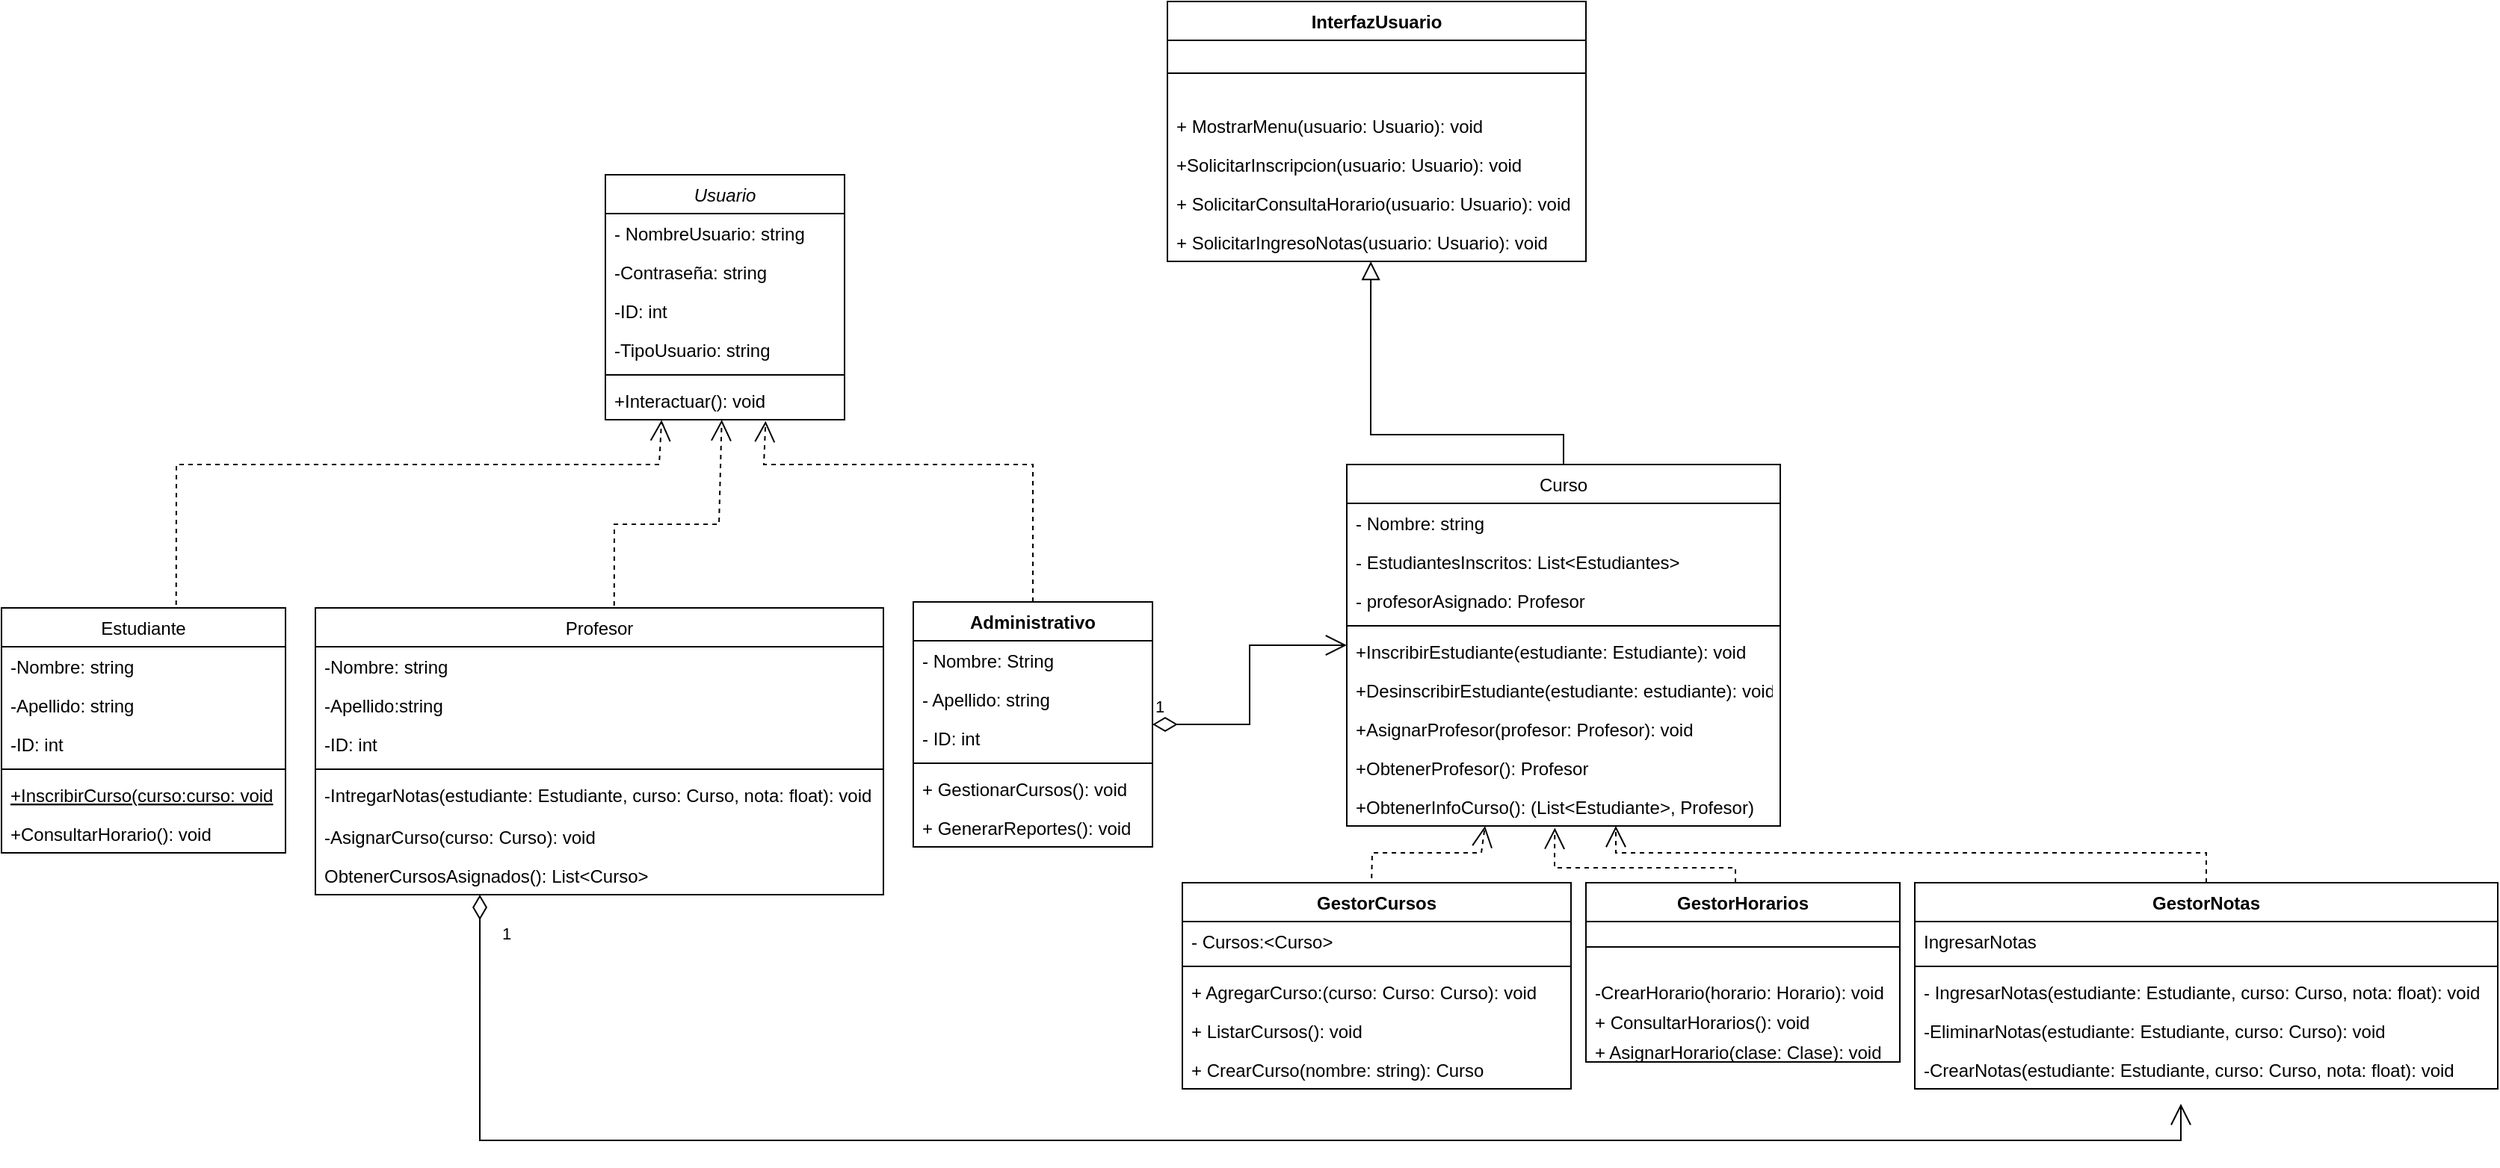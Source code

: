 <mxfile version="23.1.5" type="device">
  <diagram id="C5RBs43oDa-KdzZeNtuy" name="Page-1">
    <mxGraphModel dx="2159" dy="1775" grid="1" gridSize="10" guides="1" tooltips="1" connect="1" arrows="1" fold="1" page="1" pageScale="1" pageWidth="827" pageHeight="1169" math="0" shadow="0">
      <root>
        <mxCell id="WIyWlLk6GJQsqaUBKTNV-0" />
        <mxCell id="WIyWlLk6GJQsqaUBKTNV-1" parent="WIyWlLk6GJQsqaUBKTNV-0" />
        <mxCell id="zkfFHV4jXpPFQw0GAbJ--0" value="Usuario" style="swimlane;fontStyle=2;align=center;verticalAlign=top;childLayout=stackLayout;horizontal=1;startSize=26;horizontalStack=0;resizeParent=1;resizeLast=0;collapsible=1;marginBottom=0;rounded=0;shadow=0;strokeWidth=1;" parent="WIyWlLk6GJQsqaUBKTNV-1" vertex="1">
          <mxGeometry x="254" y="66" width="160" height="164" as="geometry">
            <mxRectangle x="270" y="60" width="160" height="26" as="alternateBounds" />
          </mxGeometry>
        </mxCell>
        <mxCell id="zkfFHV4jXpPFQw0GAbJ--1" value="- NombreUsuario: string" style="text;align=left;verticalAlign=top;spacingLeft=4;spacingRight=4;overflow=hidden;rotatable=0;points=[[0,0.5],[1,0.5]];portConstraint=eastwest;" parent="zkfFHV4jXpPFQw0GAbJ--0" vertex="1">
          <mxGeometry y="26" width="160" height="26" as="geometry" />
        </mxCell>
        <mxCell id="zkfFHV4jXpPFQw0GAbJ--2" value="-Contraseña: string" style="text;align=left;verticalAlign=top;spacingLeft=4;spacingRight=4;overflow=hidden;rotatable=0;points=[[0,0.5],[1,0.5]];portConstraint=eastwest;rounded=0;shadow=0;html=0;" parent="zkfFHV4jXpPFQw0GAbJ--0" vertex="1">
          <mxGeometry y="52" width="160" height="26" as="geometry" />
        </mxCell>
        <mxCell id="zkfFHV4jXpPFQw0GAbJ--3" value="-ID: int" style="text;align=left;verticalAlign=top;spacingLeft=4;spacingRight=4;overflow=hidden;rotatable=0;points=[[0,0.5],[1,0.5]];portConstraint=eastwest;rounded=0;shadow=0;html=0;" parent="zkfFHV4jXpPFQw0GAbJ--0" vertex="1">
          <mxGeometry y="78" width="160" height="26" as="geometry" />
        </mxCell>
        <mxCell id="zkfFHV4jXpPFQw0GAbJ--5" value="-TipoUsuario: string" style="text;align=left;verticalAlign=top;spacingLeft=4;spacingRight=4;overflow=hidden;rotatable=0;points=[[0,0.5],[1,0.5]];portConstraint=eastwest;" parent="zkfFHV4jXpPFQw0GAbJ--0" vertex="1">
          <mxGeometry y="104" width="160" height="26" as="geometry" />
        </mxCell>
        <mxCell id="zkfFHV4jXpPFQw0GAbJ--4" value="" style="line;html=1;strokeWidth=1;align=left;verticalAlign=middle;spacingTop=-1;spacingLeft=3;spacingRight=3;rotatable=0;labelPosition=right;points=[];portConstraint=eastwest;" parent="zkfFHV4jXpPFQw0GAbJ--0" vertex="1">
          <mxGeometry y="130" width="160" height="8" as="geometry" />
        </mxCell>
        <mxCell id="xNR2Bpcfz-eEqdPO-E-2-5" value="+Interactuar(): void" style="text;align=left;verticalAlign=top;spacingLeft=4;spacingRight=4;overflow=hidden;rotatable=0;points=[[0,0.5],[1,0.5]];portConstraint=eastwest;rounded=0;shadow=0;html=0;" parent="zkfFHV4jXpPFQw0GAbJ--0" vertex="1">
          <mxGeometry y="138" width="160" height="26" as="geometry" />
        </mxCell>
        <mxCell id="zkfFHV4jXpPFQw0GAbJ--6" value="Estudiante" style="swimlane;fontStyle=0;align=center;verticalAlign=top;childLayout=stackLayout;horizontal=1;startSize=26;horizontalStack=0;resizeParent=1;resizeLast=0;collapsible=1;marginBottom=0;rounded=0;shadow=0;strokeWidth=1;" parent="WIyWlLk6GJQsqaUBKTNV-1" vertex="1">
          <mxGeometry x="-150" y="356" width="190" height="164" as="geometry">
            <mxRectangle x="130" y="380" width="160" height="26" as="alternateBounds" />
          </mxGeometry>
        </mxCell>
        <mxCell id="zkfFHV4jXpPFQw0GAbJ--7" value="-Nombre: string" style="text;align=left;verticalAlign=top;spacingLeft=4;spacingRight=4;overflow=hidden;rotatable=0;points=[[0,0.5],[1,0.5]];portConstraint=eastwest;" parent="zkfFHV4jXpPFQw0GAbJ--6" vertex="1">
          <mxGeometry y="26" width="190" height="26" as="geometry" />
        </mxCell>
        <mxCell id="zkfFHV4jXpPFQw0GAbJ--8" value="-Apellido: string" style="text;align=left;verticalAlign=top;spacingLeft=4;spacingRight=4;overflow=hidden;rotatable=0;points=[[0,0.5],[1,0.5]];portConstraint=eastwest;rounded=0;shadow=0;html=0;" parent="zkfFHV4jXpPFQw0GAbJ--6" vertex="1">
          <mxGeometry y="52" width="190" height="26" as="geometry" />
        </mxCell>
        <mxCell id="zkfFHV4jXpPFQw0GAbJ--11" value="-ID: int" style="text;align=left;verticalAlign=top;spacingLeft=4;spacingRight=4;overflow=hidden;rotatable=0;points=[[0,0.5],[1,0.5]];portConstraint=eastwest;" parent="zkfFHV4jXpPFQw0GAbJ--6" vertex="1">
          <mxGeometry y="78" width="190" height="26" as="geometry" />
        </mxCell>
        <mxCell id="zkfFHV4jXpPFQw0GAbJ--9" value="" style="line;html=1;strokeWidth=1;align=left;verticalAlign=middle;spacingTop=-1;spacingLeft=3;spacingRight=3;rotatable=0;labelPosition=right;points=[];portConstraint=eastwest;" parent="zkfFHV4jXpPFQw0GAbJ--6" vertex="1">
          <mxGeometry y="104" width="190" height="8" as="geometry" />
        </mxCell>
        <mxCell id="zkfFHV4jXpPFQw0GAbJ--10" value="+InscribirCurso(curso:curso: void" style="text;align=left;verticalAlign=top;spacingLeft=4;spacingRight=4;overflow=hidden;rotatable=0;points=[[0,0.5],[1,0.5]];portConstraint=eastwest;fontStyle=4" parent="zkfFHV4jXpPFQw0GAbJ--6" vertex="1">
          <mxGeometry y="112" width="190" height="26" as="geometry" />
        </mxCell>
        <mxCell id="xNR2Bpcfz-eEqdPO-E-2-10" value="+ConsultarHorario(): void" style="text;align=left;verticalAlign=top;spacingLeft=4;spacingRight=4;overflow=hidden;rotatable=0;points=[[0,0.5],[1,0.5]];portConstraint=eastwest;" parent="zkfFHV4jXpPFQw0GAbJ--6" vertex="1">
          <mxGeometry y="138" width="190" height="26" as="geometry" />
        </mxCell>
        <mxCell id="zkfFHV4jXpPFQw0GAbJ--13" value="Profesor" style="swimlane;fontStyle=0;align=center;verticalAlign=top;childLayout=stackLayout;horizontal=1;startSize=26;horizontalStack=0;resizeParent=1;resizeLast=0;collapsible=1;marginBottom=0;rounded=0;shadow=0;strokeWidth=1;" parent="WIyWlLk6GJQsqaUBKTNV-1" vertex="1">
          <mxGeometry x="60" y="356" width="380" height="192" as="geometry">
            <mxRectangle x="340" y="380" width="170" height="26" as="alternateBounds" />
          </mxGeometry>
        </mxCell>
        <mxCell id="zkfFHV4jXpPFQw0GAbJ--14" value="-Nombre: string" style="text;align=left;verticalAlign=top;spacingLeft=4;spacingRight=4;overflow=hidden;rotatable=0;points=[[0,0.5],[1,0.5]];portConstraint=eastwest;" parent="zkfFHV4jXpPFQw0GAbJ--13" vertex="1">
          <mxGeometry y="26" width="380" height="26" as="geometry" />
        </mxCell>
        <mxCell id="xNR2Bpcfz-eEqdPO-E-2-9" value="-Apellido:string" style="text;align=left;verticalAlign=top;spacingLeft=4;spacingRight=4;overflow=hidden;rotatable=0;points=[[0,0.5],[1,0.5]];portConstraint=eastwest;" parent="zkfFHV4jXpPFQw0GAbJ--13" vertex="1">
          <mxGeometry y="52" width="380" height="26" as="geometry" />
        </mxCell>
        <mxCell id="xNR2Bpcfz-eEqdPO-E-2-8" value="-ID: int" style="text;align=left;verticalAlign=top;spacingLeft=4;spacingRight=4;overflow=hidden;rotatable=0;points=[[0,0.5],[1,0.5]];portConstraint=eastwest;" parent="zkfFHV4jXpPFQw0GAbJ--13" vertex="1">
          <mxGeometry y="78" width="380" height="26" as="geometry" />
        </mxCell>
        <mxCell id="zkfFHV4jXpPFQw0GAbJ--15" value="" style="line;html=1;strokeWidth=1;align=left;verticalAlign=middle;spacingTop=-1;spacingLeft=3;spacingRight=3;rotatable=0;labelPosition=right;points=[];portConstraint=eastwest;" parent="zkfFHV4jXpPFQw0GAbJ--13" vertex="1">
          <mxGeometry y="104" width="380" height="8" as="geometry" />
        </mxCell>
        <mxCell id="xNR2Bpcfz-eEqdPO-E-2-7" value="-IntregarNotas(estudiante: Estudiante, curso: Curso, nota: float): void" style="text;align=left;verticalAlign=top;spacingLeft=4;spacingRight=4;overflow=hidden;rotatable=0;points=[[0,0.5],[1,0.5]];portConstraint=eastwest;" parent="zkfFHV4jXpPFQw0GAbJ--13" vertex="1">
          <mxGeometry y="112" width="380" height="28" as="geometry" />
        </mxCell>
        <mxCell id="xNR2Bpcfz-eEqdPO-E-2-78" value="-AsignarCurso(curso: Curso): void" style="text;align=left;verticalAlign=top;spacingLeft=4;spacingRight=4;overflow=hidden;rotatable=0;points=[[0,0.5],[1,0.5]];portConstraint=eastwest;" parent="zkfFHV4jXpPFQw0GAbJ--13" vertex="1">
          <mxGeometry y="140" width="380" height="26" as="geometry" />
        </mxCell>
        <mxCell id="xNR2Bpcfz-eEqdPO-E-2-79" value="ObtenerCursosAsignados(): List&lt;Curso&gt;" style="text;align=left;verticalAlign=top;spacingLeft=4;spacingRight=4;overflow=hidden;rotatable=0;points=[[0,0.5],[1,0.5]];portConstraint=eastwest;" parent="zkfFHV4jXpPFQw0GAbJ--13" vertex="1">
          <mxGeometry y="166" width="380" height="26" as="geometry" />
        </mxCell>
        <mxCell id="zkfFHV4jXpPFQw0GAbJ--17" value="Curso" style="swimlane;fontStyle=0;align=center;verticalAlign=top;childLayout=stackLayout;horizontal=1;startSize=26;horizontalStack=0;resizeParent=1;resizeLast=0;collapsible=1;marginBottom=0;rounded=0;shadow=0;strokeWidth=1;" parent="WIyWlLk6GJQsqaUBKTNV-1" vertex="1">
          <mxGeometry x="750" y="260" width="290" height="242" as="geometry">
            <mxRectangle x="550" y="140" width="160" height="26" as="alternateBounds" />
          </mxGeometry>
        </mxCell>
        <mxCell id="zkfFHV4jXpPFQw0GAbJ--18" value="- Nombre: string" style="text;align=left;verticalAlign=top;spacingLeft=4;spacingRight=4;overflow=hidden;rotatable=0;points=[[0,0.5],[1,0.5]];portConstraint=eastwest;" parent="zkfFHV4jXpPFQw0GAbJ--17" vertex="1">
          <mxGeometry y="26" width="290" height="26" as="geometry" />
        </mxCell>
        <mxCell id="zkfFHV4jXpPFQw0GAbJ--19" value="- EstudiantesInscritos: List&lt;Estudiantes&gt;" style="text;align=left;verticalAlign=top;spacingLeft=4;spacingRight=4;overflow=hidden;rotatable=0;points=[[0,0.5],[1,0.5]];portConstraint=eastwest;rounded=0;shadow=0;html=0;" parent="zkfFHV4jXpPFQw0GAbJ--17" vertex="1">
          <mxGeometry y="52" width="290" height="26" as="geometry" />
        </mxCell>
        <mxCell id="xNR2Bpcfz-eEqdPO-E-2-75" value="- profesorAsignado: Profesor" style="text;align=left;verticalAlign=top;spacingLeft=4;spacingRight=4;overflow=hidden;rotatable=0;points=[[0,0.5],[1,0.5]];portConstraint=eastwest;rounded=0;shadow=0;html=0;" parent="zkfFHV4jXpPFQw0GAbJ--17" vertex="1">
          <mxGeometry y="78" width="290" height="26" as="geometry" />
        </mxCell>
        <mxCell id="zkfFHV4jXpPFQw0GAbJ--23" value="" style="line;html=1;strokeWidth=1;align=left;verticalAlign=middle;spacingTop=-1;spacingLeft=3;spacingRight=3;rotatable=0;labelPosition=right;points=[];portConstraint=eastwest;" parent="zkfFHV4jXpPFQw0GAbJ--17" vertex="1">
          <mxGeometry y="104" width="290" height="8" as="geometry" />
        </mxCell>
        <mxCell id="zkfFHV4jXpPFQw0GAbJ--24" value="+InscribirEstudiante(estudiante: Estudiante): void" style="text;align=left;verticalAlign=top;spacingLeft=4;spacingRight=4;overflow=hidden;rotatable=0;points=[[0,0.5],[1,0.5]];portConstraint=eastwest;" parent="zkfFHV4jXpPFQw0GAbJ--17" vertex="1">
          <mxGeometry y="112" width="290" height="26" as="geometry" />
        </mxCell>
        <mxCell id="zkfFHV4jXpPFQw0GAbJ--25" value="+DesinscribirEstudiante(estudiante: estudiante): void" style="text;align=left;verticalAlign=top;spacingLeft=4;spacingRight=4;overflow=hidden;rotatable=0;points=[[0,0.5],[1,0.5]];portConstraint=eastwest;" parent="zkfFHV4jXpPFQw0GAbJ--17" vertex="1">
          <mxGeometry y="138" width="290" height="26" as="geometry" />
        </mxCell>
        <mxCell id="xNR2Bpcfz-eEqdPO-E-2-76" value="+AsignarProfesor(profesor: Profesor): void" style="text;align=left;verticalAlign=top;spacingLeft=4;spacingRight=4;overflow=hidden;rotatable=0;points=[[0,0.5],[1,0.5]];portConstraint=eastwest;" parent="zkfFHV4jXpPFQw0GAbJ--17" vertex="1">
          <mxGeometry y="164" width="290" height="26" as="geometry" />
        </mxCell>
        <mxCell id="xNR2Bpcfz-eEqdPO-E-2-77" value="+ObtenerProfesor(): Profesor" style="text;align=left;verticalAlign=top;spacingLeft=4;spacingRight=4;overflow=hidden;rotatable=0;points=[[0,0.5],[1,0.5]];portConstraint=eastwest;" parent="zkfFHV4jXpPFQw0GAbJ--17" vertex="1">
          <mxGeometry y="190" width="290" height="26" as="geometry" />
        </mxCell>
        <mxCell id="xNR2Bpcfz-eEqdPO-E-2-80" value="+ObtenerInfoCurso(): (List&lt;Estudiante&gt;, Profesor)" style="text;align=left;verticalAlign=top;spacingLeft=4;spacingRight=4;overflow=hidden;rotatable=0;points=[[0,0.5],[1,0.5]];portConstraint=eastwest;" parent="zkfFHV4jXpPFQw0GAbJ--17" vertex="1">
          <mxGeometry y="216" width="290" height="26" as="geometry" />
        </mxCell>
        <mxCell id="xNR2Bpcfz-eEqdPO-E-2-11" value="Administrativo" style="swimlane;fontStyle=1;align=center;verticalAlign=top;childLayout=stackLayout;horizontal=1;startSize=26;horizontalStack=0;resizeParent=1;resizeParentMax=0;resizeLast=0;collapsible=1;marginBottom=0;whiteSpace=wrap;html=1;" parent="WIyWlLk6GJQsqaUBKTNV-1" vertex="1">
          <mxGeometry x="460" y="352" width="160" height="164" as="geometry" />
        </mxCell>
        <mxCell id="xNR2Bpcfz-eEqdPO-E-2-12" value="- Nombre: String" style="text;strokeColor=none;fillColor=none;align=left;verticalAlign=top;spacingLeft=4;spacingRight=4;overflow=hidden;rotatable=0;points=[[0,0.5],[1,0.5]];portConstraint=eastwest;whiteSpace=wrap;html=1;" parent="xNR2Bpcfz-eEqdPO-E-2-11" vertex="1">
          <mxGeometry y="26" width="160" height="26" as="geometry" />
        </mxCell>
        <mxCell id="xNR2Bpcfz-eEqdPO-E-2-15" value="- Apellido: string" style="text;strokeColor=none;fillColor=none;align=left;verticalAlign=top;spacingLeft=4;spacingRight=4;overflow=hidden;rotatable=0;points=[[0,0.5],[1,0.5]];portConstraint=eastwest;whiteSpace=wrap;html=1;" parent="xNR2Bpcfz-eEqdPO-E-2-11" vertex="1">
          <mxGeometry y="52" width="160" height="26" as="geometry" />
        </mxCell>
        <mxCell id="xNR2Bpcfz-eEqdPO-E-2-14" value="- ID: int" style="text;strokeColor=none;fillColor=none;align=left;verticalAlign=top;spacingLeft=4;spacingRight=4;overflow=hidden;rotatable=0;points=[[0,0.5],[1,0.5]];portConstraint=eastwest;whiteSpace=wrap;html=1;" parent="xNR2Bpcfz-eEqdPO-E-2-11" vertex="1">
          <mxGeometry y="78" width="160" height="26" as="geometry" />
        </mxCell>
        <mxCell id="xNR2Bpcfz-eEqdPO-E-2-13" value="" style="line;strokeWidth=1;fillColor=none;align=left;verticalAlign=middle;spacingTop=-1;spacingLeft=3;spacingRight=3;rotatable=0;labelPosition=right;points=[];portConstraint=eastwest;strokeColor=inherit;" parent="xNR2Bpcfz-eEqdPO-E-2-11" vertex="1">
          <mxGeometry y="104" width="160" height="8" as="geometry" />
        </mxCell>
        <mxCell id="xNR2Bpcfz-eEqdPO-E-2-16" value="+ GestionarCursos(): void" style="text;strokeColor=none;fillColor=none;align=left;verticalAlign=top;spacingLeft=4;spacingRight=4;overflow=hidden;rotatable=0;points=[[0,0.5],[1,0.5]];portConstraint=eastwest;whiteSpace=wrap;html=1;" parent="xNR2Bpcfz-eEqdPO-E-2-11" vertex="1">
          <mxGeometry y="112" width="160" height="26" as="geometry" />
        </mxCell>
        <mxCell id="xNR2Bpcfz-eEqdPO-E-2-17" value="+ GenerarReportes(): void" style="text;strokeColor=none;fillColor=none;align=left;verticalAlign=top;spacingLeft=4;spacingRight=4;overflow=hidden;rotatable=0;points=[[0,0.5],[1,0.5]];portConstraint=eastwest;whiteSpace=wrap;html=1;" parent="xNR2Bpcfz-eEqdPO-E-2-11" vertex="1">
          <mxGeometry y="138" width="160" height="26" as="geometry" />
        </mxCell>
        <mxCell id="xNR2Bpcfz-eEqdPO-E-2-22" value="GestorCursos" style="swimlane;fontStyle=1;align=center;verticalAlign=top;childLayout=stackLayout;horizontal=1;startSize=26;horizontalStack=0;resizeParent=1;resizeParentMax=0;resizeLast=0;collapsible=1;marginBottom=0;whiteSpace=wrap;html=1;" parent="WIyWlLk6GJQsqaUBKTNV-1" vertex="1">
          <mxGeometry x="640" y="540" width="260" height="138" as="geometry" />
        </mxCell>
        <mxCell id="xNR2Bpcfz-eEqdPO-E-2-23" value="- Cursos:&amp;lt;Curso&amp;gt;" style="text;strokeColor=none;fillColor=none;align=left;verticalAlign=top;spacingLeft=4;spacingRight=4;overflow=hidden;rotatable=0;points=[[0,0.5],[1,0.5]];portConstraint=eastwest;whiteSpace=wrap;html=1;" parent="xNR2Bpcfz-eEqdPO-E-2-22" vertex="1">
          <mxGeometry y="26" width="260" height="26" as="geometry" />
        </mxCell>
        <mxCell id="xNR2Bpcfz-eEqdPO-E-2-24" value="" style="line;strokeWidth=1;fillColor=none;align=left;verticalAlign=middle;spacingTop=-1;spacingLeft=3;spacingRight=3;rotatable=0;labelPosition=right;points=[];portConstraint=eastwest;strokeColor=inherit;" parent="xNR2Bpcfz-eEqdPO-E-2-22" vertex="1">
          <mxGeometry y="52" width="260" height="8" as="geometry" />
        </mxCell>
        <mxCell id="xNR2Bpcfz-eEqdPO-E-2-25" value="+ AgregarCurso:(curso: Curso: Curso): void" style="text;strokeColor=none;fillColor=none;align=left;verticalAlign=top;spacingLeft=4;spacingRight=4;overflow=hidden;rotatable=0;points=[[0,0.5],[1,0.5]];portConstraint=eastwest;whiteSpace=wrap;html=1;" parent="xNR2Bpcfz-eEqdPO-E-2-22" vertex="1">
          <mxGeometry y="60" width="260" height="26" as="geometry" />
        </mxCell>
        <mxCell id="xNR2Bpcfz-eEqdPO-E-2-26" value="+ ListarCursos(): void" style="text;strokeColor=none;fillColor=none;align=left;verticalAlign=top;spacingLeft=4;spacingRight=4;overflow=hidden;rotatable=0;points=[[0,0.5],[1,0.5]];portConstraint=eastwest;whiteSpace=wrap;html=1;" parent="xNR2Bpcfz-eEqdPO-E-2-22" vertex="1">
          <mxGeometry y="86" width="260" height="26" as="geometry" />
        </mxCell>
        <mxCell id="xNR2Bpcfz-eEqdPO-E-2-74" value="+ CrearCurso(nombre: string): Curso" style="text;strokeColor=none;fillColor=none;align=left;verticalAlign=top;spacingLeft=4;spacingRight=4;overflow=hidden;rotatable=0;points=[[0,0.5],[1,0.5]];portConstraint=eastwest;whiteSpace=wrap;html=1;" parent="xNR2Bpcfz-eEqdPO-E-2-22" vertex="1">
          <mxGeometry y="112" width="260" height="26" as="geometry" />
        </mxCell>
        <mxCell id="xNR2Bpcfz-eEqdPO-E-2-27" value="GestorHorarios" style="swimlane;fontStyle=1;align=center;verticalAlign=top;childLayout=stackLayout;horizontal=1;startSize=26;horizontalStack=0;resizeParent=1;resizeParentMax=0;resizeLast=0;collapsible=1;marginBottom=0;whiteSpace=wrap;html=1;" parent="WIyWlLk6GJQsqaUBKTNV-1" vertex="1">
          <mxGeometry x="910" y="540" width="210" height="120" as="geometry" />
        </mxCell>
        <mxCell id="xNR2Bpcfz-eEqdPO-E-2-33" value="" style="line;strokeWidth=1;fillColor=none;align=left;verticalAlign=middle;spacingTop=-1;spacingLeft=3;spacingRight=3;rotatable=0;labelPosition=right;points=[];portConstraint=eastwest;strokeColor=inherit;" parent="xNR2Bpcfz-eEqdPO-E-2-27" vertex="1">
          <mxGeometry y="26" width="210" height="34" as="geometry" />
        </mxCell>
        <mxCell id="xNR2Bpcfz-eEqdPO-E-2-73" value="-CrearHorario(horario: Horario): void" style="text;strokeColor=none;fillColor=none;align=left;verticalAlign=top;spacingLeft=4;spacingRight=4;overflow=hidden;rotatable=0;points=[[0,0.5],[1,0.5]];portConstraint=eastwest;whiteSpace=wrap;html=1;" parent="xNR2Bpcfz-eEqdPO-E-2-27" vertex="1">
          <mxGeometry y="60" width="210" height="20" as="geometry" />
        </mxCell>
        <mxCell id="xNR2Bpcfz-eEqdPO-E-2-32" value="+ ConsultarHorarios(): void" style="text;strokeColor=none;fillColor=none;align=left;verticalAlign=top;spacingLeft=4;spacingRight=4;overflow=hidden;rotatable=0;points=[[0,0.5],[1,0.5]];portConstraint=eastwest;whiteSpace=wrap;html=1;" parent="xNR2Bpcfz-eEqdPO-E-2-27" vertex="1">
          <mxGeometry y="80" width="210" height="20" as="geometry" />
        </mxCell>
        <mxCell id="xNR2Bpcfz-eEqdPO-E-2-34" value="+ AsignarHorario(clase: Clase): void" style="text;strokeColor=none;fillColor=none;align=left;verticalAlign=top;spacingLeft=4;spacingRight=4;overflow=hidden;rotatable=0;points=[[0,0.5],[1,0.5]];portConstraint=eastwest;whiteSpace=wrap;html=1;" parent="xNR2Bpcfz-eEqdPO-E-2-27" vertex="1">
          <mxGeometry y="100" width="210" height="20" as="geometry" />
        </mxCell>
        <mxCell id="xNR2Bpcfz-eEqdPO-E-2-35" value="InterfazUsuario" style="swimlane;fontStyle=1;align=center;verticalAlign=top;childLayout=stackLayout;horizontal=1;startSize=26;horizontalStack=0;resizeParent=1;resizeParentMax=0;resizeLast=0;collapsible=1;marginBottom=0;whiteSpace=wrap;html=1;" parent="WIyWlLk6GJQsqaUBKTNV-1" vertex="1">
          <mxGeometry x="630" y="-50" width="280" height="174" as="geometry" />
        </mxCell>
        <mxCell id="xNR2Bpcfz-eEqdPO-E-2-37" value="" style="line;strokeWidth=1;fillColor=none;align=left;verticalAlign=middle;spacingTop=-1;spacingLeft=3;spacingRight=3;rotatable=0;labelPosition=right;points=[];portConstraint=eastwest;strokeColor=inherit;" parent="xNR2Bpcfz-eEqdPO-E-2-35" vertex="1">
          <mxGeometry y="26" width="280" height="44" as="geometry" />
        </mxCell>
        <mxCell id="xNR2Bpcfz-eEqdPO-E-2-38" value="+ MostrarMenu(usuario: Usuario): void" style="text;strokeColor=none;fillColor=none;align=left;verticalAlign=top;spacingLeft=4;spacingRight=4;overflow=hidden;rotatable=0;points=[[0,0.5],[1,0.5]];portConstraint=eastwest;whiteSpace=wrap;html=1;" parent="xNR2Bpcfz-eEqdPO-E-2-35" vertex="1">
          <mxGeometry y="70" width="280" height="26" as="geometry" />
        </mxCell>
        <mxCell id="xNR2Bpcfz-eEqdPO-E-2-39" value="+SolicitarInscripcion(usuario: Usuario): void" style="text;strokeColor=none;fillColor=none;align=left;verticalAlign=top;spacingLeft=4;spacingRight=4;overflow=hidden;rotatable=0;points=[[0,0.5],[1,0.5]];portConstraint=eastwest;whiteSpace=wrap;html=1;" parent="xNR2Bpcfz-eEqdPO-E-2-35" vertex="1">
          <mxGeometry y="96" width="280" height="26" as="geometry" />
        </mxCell>
        <mxCell id="xNR2Bpcfz-eEqdPO-E-2-41" value="+ SolicitarConsultaHorario(usuario: Usuario): void" style="text;strokeColor=none;fillColor=none;align=left;verticalAlign=top;spacingLeft=4;spacingRight=4;overflow=hidden;rotatable=0;points=[[0,0.5],[1,0.5]];portConstraint=eastwest;whiteSpace=wrap;html=1;" parent="xNR2Bpcfz-eEqdPO-E-2-35" vertex="1">
          <mxGeometry y="122" width="280" height="26" as="geometry" />
        </mxCell>
        <mxCell id="xNR2Bpcfz-eEqdPO-E-2-40" value="+ SolicitarIngresoNotas(usuario: Usuario): void" style="text;strokeColor=none;fillColor=none;align=left;verticalAlign=top;spacingLeft=4;spacingRight=4;overflow=hidden;rotatable=0;points=[[0,0.5],[1,0.5]];portConstraint=eastwest;whiteSpace=wrap;html=1;" parent="xNR2Bpcfz-eEqdPO-E-2-35" vertex="1">
          <mxGeometry y="148" width="280" height="26" as="geometry" />
        </mxCell>
        <mxCell id="xNR2Bpcfz-eEqdPO-E-2-54" value="" style="endArrow=block;endSize=10;endFill=0;shadow=0;strokeWidth=1;rounded=0;elbow=vertical;exitX=0.5;exitY=0;exitDx=0;exitDy=0;entryX=0.486;entryY=1;entryDx=0;entryDy=0;entryPerimeter=0;" parent="WIyWlLk6GJQsqaUBKTNV-1" source="zkfFHV4jXpPFQw0GAbJ--17" target="xNR2Bpcfz-eEqdPO-E-2-40" edge="1">
          <mxGeometry width="160" relative="1" as="geometry">
            <mxPoint x="470" y="241.24" as="sourcePoint" />
            <mxPoint x="777.699" y="214" as="targetPoint" />
            <Array as="points">
              <mxPoint x="895" y="240" />
              <mxPoint x="766" y="240" />
              <mxPoint x="766" y="180" />
            </Array>
          </mxGeometry>
        </mxCell>
        <mxCell id="xNR2Bpcfz-eEqdPO-E-2-55" value="1" style="endArrow=open;html=1;endSize=12;startArrow=diamondThin;startSize=14;startFill=0;edgeStyle=orthogonalEdgeStyle;align=left;verticalAlign=bottom;rounded=0;" parent="WIyWlLk6GJQsqaUBKTNV-1" source="xNR2Bpcfz-eEqdPO-E-2-11" target="zkfFHV4jXpPFQw0GAbJ--17" edge="1">
          <mxGeometry x="-1" y="3" relative="1" as="geometry">
            <mxPoint x="560" y="370" as="sourcePoint" />
            <mxPoint x="720" y="370" as="targetPoint" />
          </mxGeometry>
        </mxCell>
        <mxCell id="xNR2Bpcfz-eEqdPO-E-2-60" value="GestorNotas" style="swimlane;fontStyle=1;align=center;verticalAlign=top;childLayout=stackLayout;horizontal=1;startSize=26;horizontalStack=0;resizeParent=1;resizeParentMax=0;resizeLast=0;collapsible=1;marginBottom=0;whiteSpace=wrap;html=1;" parent="WIyWlLk6GJQsqaUBKTNV-1" vertex="1">
          <mxGeometry x="1130" y="540" width="390" height="138" as="geometry" />
        </mxCell>
        <mxCell id="xNR2Bpcfz-eEqdPO-E-2-61" value="IngresarNotas" style="text;strokeColor=none;fillColor=none;align=left;verticalAlign=top;spacingLeft=4;spacingRight=4;overflow=hidden;rotatable=0;points=[[0,0.5],[1,0.5]];portConstraint=eastwest;whiteSpace=wrap;html=1;" parent="xNR2Bpcfz-eEqdPO-E-2-60" vertex="1">
          <mxGeometry y="26" width="390" height="26" as="geometry" />
        </mxCell>
        <mxCell id="xNR2Bpcfz-eEqdPO-E-2-62" value="" style="line;strokeWidth=1;fillColor=none;align=left;verticalAlign=middle;spacingTop=-1;spacingLeft=3;spacingRight=3;rotatable=0;labelPosition=right;points=[];portConstraint=eastwest;strokeColor=inherit;" parent="xNR2Bpcfz-eEqdPO-E-2-60" vertex="1">
          <mxGeometry y="52" width="390" height="8" as="geometry" />
        </mxCell>
        <mxCell id="xNR2Bpcfz-eEqdPO-E-2-63" value="- IngresarNotas(estudiante: Estudiante, curso: Curso, nota: float): void" style="text;strokeColor=none;fillColor=none;align=left;verticalAlign=top;spacingLeft=4;spacingRight=4;overflow=hidden;rotatable=0;points=[[0,0.5],[1,0.5]];portConstraint=eastwest;whiteSpace=wrap;html=1;" parent="xNR2Bpcfz-eEqdPO-E-2-60" vertex="1">
          <mxGeometry y="60" width="390" height="26" as="geometry" />
        </mxCell>
        <mxCell id="xNR2Bpcfz-eEqdPO-E-2-69" value="-EliminarNotas(estudiante: Estudiante, curso: Curso): void" style="text;strokeColor=none;fillColor=none;align=left;verticalAlign=top;spacingLeft=4;spacingRight=4;overflow=hidden;rotatable=0;points=[[0,0.5],[1,0.5]];portConstraint=eastwest;whiteSpace=wrap;html=1;" parent="xNR2Bpcfz-eEqdPO-E-2-60" vertex="1">
          <mxGeometry y="86" width="390" height="26" as="geometry" />
        </mxCell>
        <mxCell id="xNR2Bpcfz-eEqdPO-E-2-70" value="-CrearNotas(estudiante: Estudiante, curso: Curso, nota: float): void" style="text;strokeColor=none;fillColor=none;align=left;verticalAlign=top;spacingLeft=4;spacingRight=4;overflow=hidden;rotatable=0;points=[[0,0.5],[1,0.5]];portConstraint=eastwest;whiteSpace=wrap;html=1;" parent="xNR2Bpcfz-eEqdPO-E-2-60" vertex="1">
          <mxGeometry y="112" width="390" height="26" as="geometry" />
        </mxCell>
        <mxCell id="xNR2Bpcfz-eEqdPO-E-2-64" value="" style="endArrow=open;endSize=12;dashed=1;html=1;rounded=0;exitX=0.615;exitY=-0.012;exitDx=0;exitDy=0;exitPerimeter=0;entryX=0.235;entryY=1.005;entryDx=0;entryDy=0;entryPerimeter=0;" parent="WIyWlLk6GJQsqaUBKTNV-1" source="zkfFHV4jXpPFQw0GAbJ--6" target="xNR2Bpcfz-eEqdPO-E-2-5" edge="1">
          <mxGeometry width="160" relative="1" as="geometry">
            <mxPoint x="190" y="260" as="sourcePoint" />
            <mxPoint x="350" y="300" as="targetPoint" />
            <Array as="points">
              <mxPoint x="-33" y="260" />
              <mxPoint x="290" y="260" />
            </Array>
          </mxGeometry>
        </mxCell>
        <mxCell id="xNR2Bpcfz-eEqdPO-E-2-65" value="" style="endArrow=open;endSize=12;dashed=1;html=1;rounded=0;entryX=0.67;entryY=1.032;entryDx=0;entryDy=0;entryPerimeter=0;" parent="WIyWlLk6GJQsqaUBKTNV-1" source="xNR2Bpcfz-eEqdPO-E-2-11" target="xNR2Bpcfz-eEqdPO-E-2-5" edge="1">
          <mxGeometry width="160" relative="1" as="geometry">
            <mxPoint x="267" y="290" as="sourcePoint" />
            <mxPoint x="401" y="260" as="targetPoint" />
            <Array as="points">
              <mxPoint x="540" y="330" />
              <mxPoint x="540" y="290" />
              <mxPoint x="540" y="260" />
              <mxPoint x="360" y="260" />
            </Array>
          </mxGeometry>
        </mxCell>
        <mxCell id="xNR2Bpcfz-eEqdPO-E-2-67" value="" style="endArrow=open;endSize=12;dashed=1;html=1;rounded=0;exitX=0.526;exitY=-0.008;exitDx=0;exitDy=0;exitPerimeter=0;" parent="WIyWlLk6GJQsqaUBKTNV-1" source="zkfFHV4jXpPFQw0GAbJ--13" target="zkfFHV4jXpPFQw0GAbJ--0" edge="1">
          <mxGeometry width="160" relative="1" as="geometry">
            <mxPoint x="250" y="310" as="sourcePoint" />
            <mxPoint x="410" y="310" as="targetPoint" />
            <Array as="points">
              <mxPoint x="260" y="300" />
              <mxPoint x="330" y="300" />
            </Array>
          </mxGeometry>
        </mxCell>
        <mxCell id="xNR2Bpcfz-eEqdPO-E-2-81" value="" style="endArrow=open;endSize=12;dashed=1;html=1;rounded=0;entryX=0.482;entryY=1.071;entryDx=0;entryDy=0;entryPerimeter=0;exitX=0.487;exitY=-0.022;exitDx=0;exitDy=0;exitPerimeter=0;" parent="WIyWlLk6GJQsqaUBKTNV-1" source="xNR2Bpcfz-eEqdPO-E-2-22" edge="1">
          <mxGeometry width="160" relative="1" as="geometry">
            <mxPoint x="717.51" y="535.252" as="sourcePoint" />
            <mxPoint x="842.49" y="501.996" as="targetPoint" />
            <Array as="points">
              <mxPoint x="767" y="520" />
              <mxPoint x="840" y="520" />
            </Array>
          </mxGeometry>
        </mxCell>
        <mxCell id="xNR2Bpcfz-eEqdPO-E-2-82" value="" style="endArrow=open;endSize=12;dashed=1;html=1;rounded=0;entryX=0.482;entryY=1.071;entryDx=0;entryDy=0;entryPerimeter=0;exitX=0.5;exitY=0;exitDx=0;exitDy=0;" parent="WIyWlLk6GJQsqaUBKTNV-1" source="xNR2Bpcfz-eEqdPO-E-2-60" edge="1">
          <mxGeometry width="160" relative="1" as="geometry">
            <mxPoint x="1360.22" y="535.15" as="sourcePoint" />
            <mxPoint x="930.0" y="501.996" as="targetPoint" />
            <Array as="points">
              <mxPoint x="1325" y="520" />
              <mxPoint x="930" y="520" />
            </Array>
          </mxGeometry>
        </mxCell>
        <mxCell id="xNR2Bpcfz-eEqdPO-E-2-83" value="" style="endArrow=open;endSize=12;dashed=1;html=1;rounded=0;entryX=0.48;entryY=1.049;entryDx=0;entryDy=0;entryPerimeter=0;exitX=0.487;exitY=-0.022;exitDx=0;exitDy=0;exitPerimeter=0;" parent="WIyWlLk6GJQsqaUBKTNV-1" target="xNR2Bpcfz-eEqdPO-E-2-80" edge="1">
          <mxGeometry width="160" relative="1" as="geometry">
            <mxPoint x="1010" y="540" as="sourcePoint" />
            <mxPoint x="1085.49" y="504.996" as="targetPoint" />
            <Array as="points">
              <mxPoint x="1010" y="530" />
              <mxPoint x="950" y="530" />
              <mxPoint x="889" y="530" />
              <mxPoint x="889" y="520" />
            </Array>
          </mxGeometry>
        </mxCell>
        <mxCell id="xNR2Bpcfz-eEqdPO-E-2-72" value="1" style="endArrow=open;html=1;endSize=12;startArrow=diamondThin;startSize=14;startFill=0;edgeStyle=orthogonalEdgeStyle;align=left;verticalAlign=bottom;rounded=0;exitX=0.467;exitY=0.984;exitDx=0;exitDy=0;exitPerimeter=0;" parent="WIyWlLk6GJQsqaUBKTNV-1" edge="1">
          <mxGeometry x="-0.947" y="13" relative="1" as="geometry">
            <mxPoint x="170.03" y="548.002" as="sourcePoint" />
            <mxPoint x="1308" y="688" as="targetPoint" />
            <Array as="points">
              <mxPoint x="169.57" y="712.45" />
              <mxPoint x="1307.57" y="712.45" />
            </Array>
            <mxPoint as="offset" />
          </mxGeometry>
        </mxCell>
      </root>
    </mxGraphModel>
  </diagram>
</mxfile>
